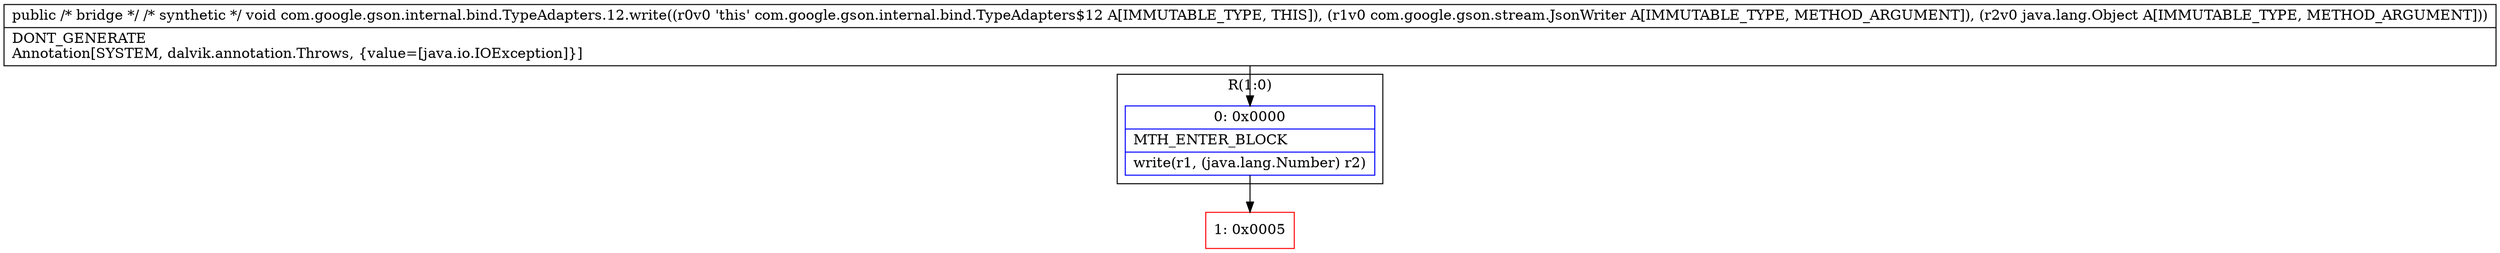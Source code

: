 digraph "CFG forcom.google.gson.internal.bind.TypeAdapters.12.write(Lcom\/google\/gson\/stream\/JsonWriter;Ljava\/lang\/Object;)V" {
subgraph cluster_Region_969431025 {
label = "R(1:0)";
node [shape=record,color=blue];
Node_0 [shape=record,label="{0\:\ 0x0000|MTH_ENTER_BLOCK\l|write(r1, (java.lang.Number) r2)\l}"];
}
Node_1 [shape=record,color=red,label="{1\:\ 0x0005}"];
MethodNode[shape=record,label="{public \/* bridge *\/ \/* synthetic *\/ void com.google.gson.internal.bind.TypeAdapters.12.write((r0v0 'this' com.google.gson.internal.bind.TypeAdapters$12 A[IMMUTABLE_TYPE, THIS]), (r1v0 com.google.gson.stream.JsonWriter A[IMMUTABLE_TYPE, METHOD_ARGUMENT]), (r2v0 java.lang.Object A[IMMUTABLE_TYPE, METHOD_ARGUMENT]))  | DONT_GENERATE\lAnnotation[SYSTEM, dalvik.annotation.Throws, \{value=[java.io.IOException]\}]\l}"];
MethodNode -> Node_0;
Node_0 -> Node_1;
}

